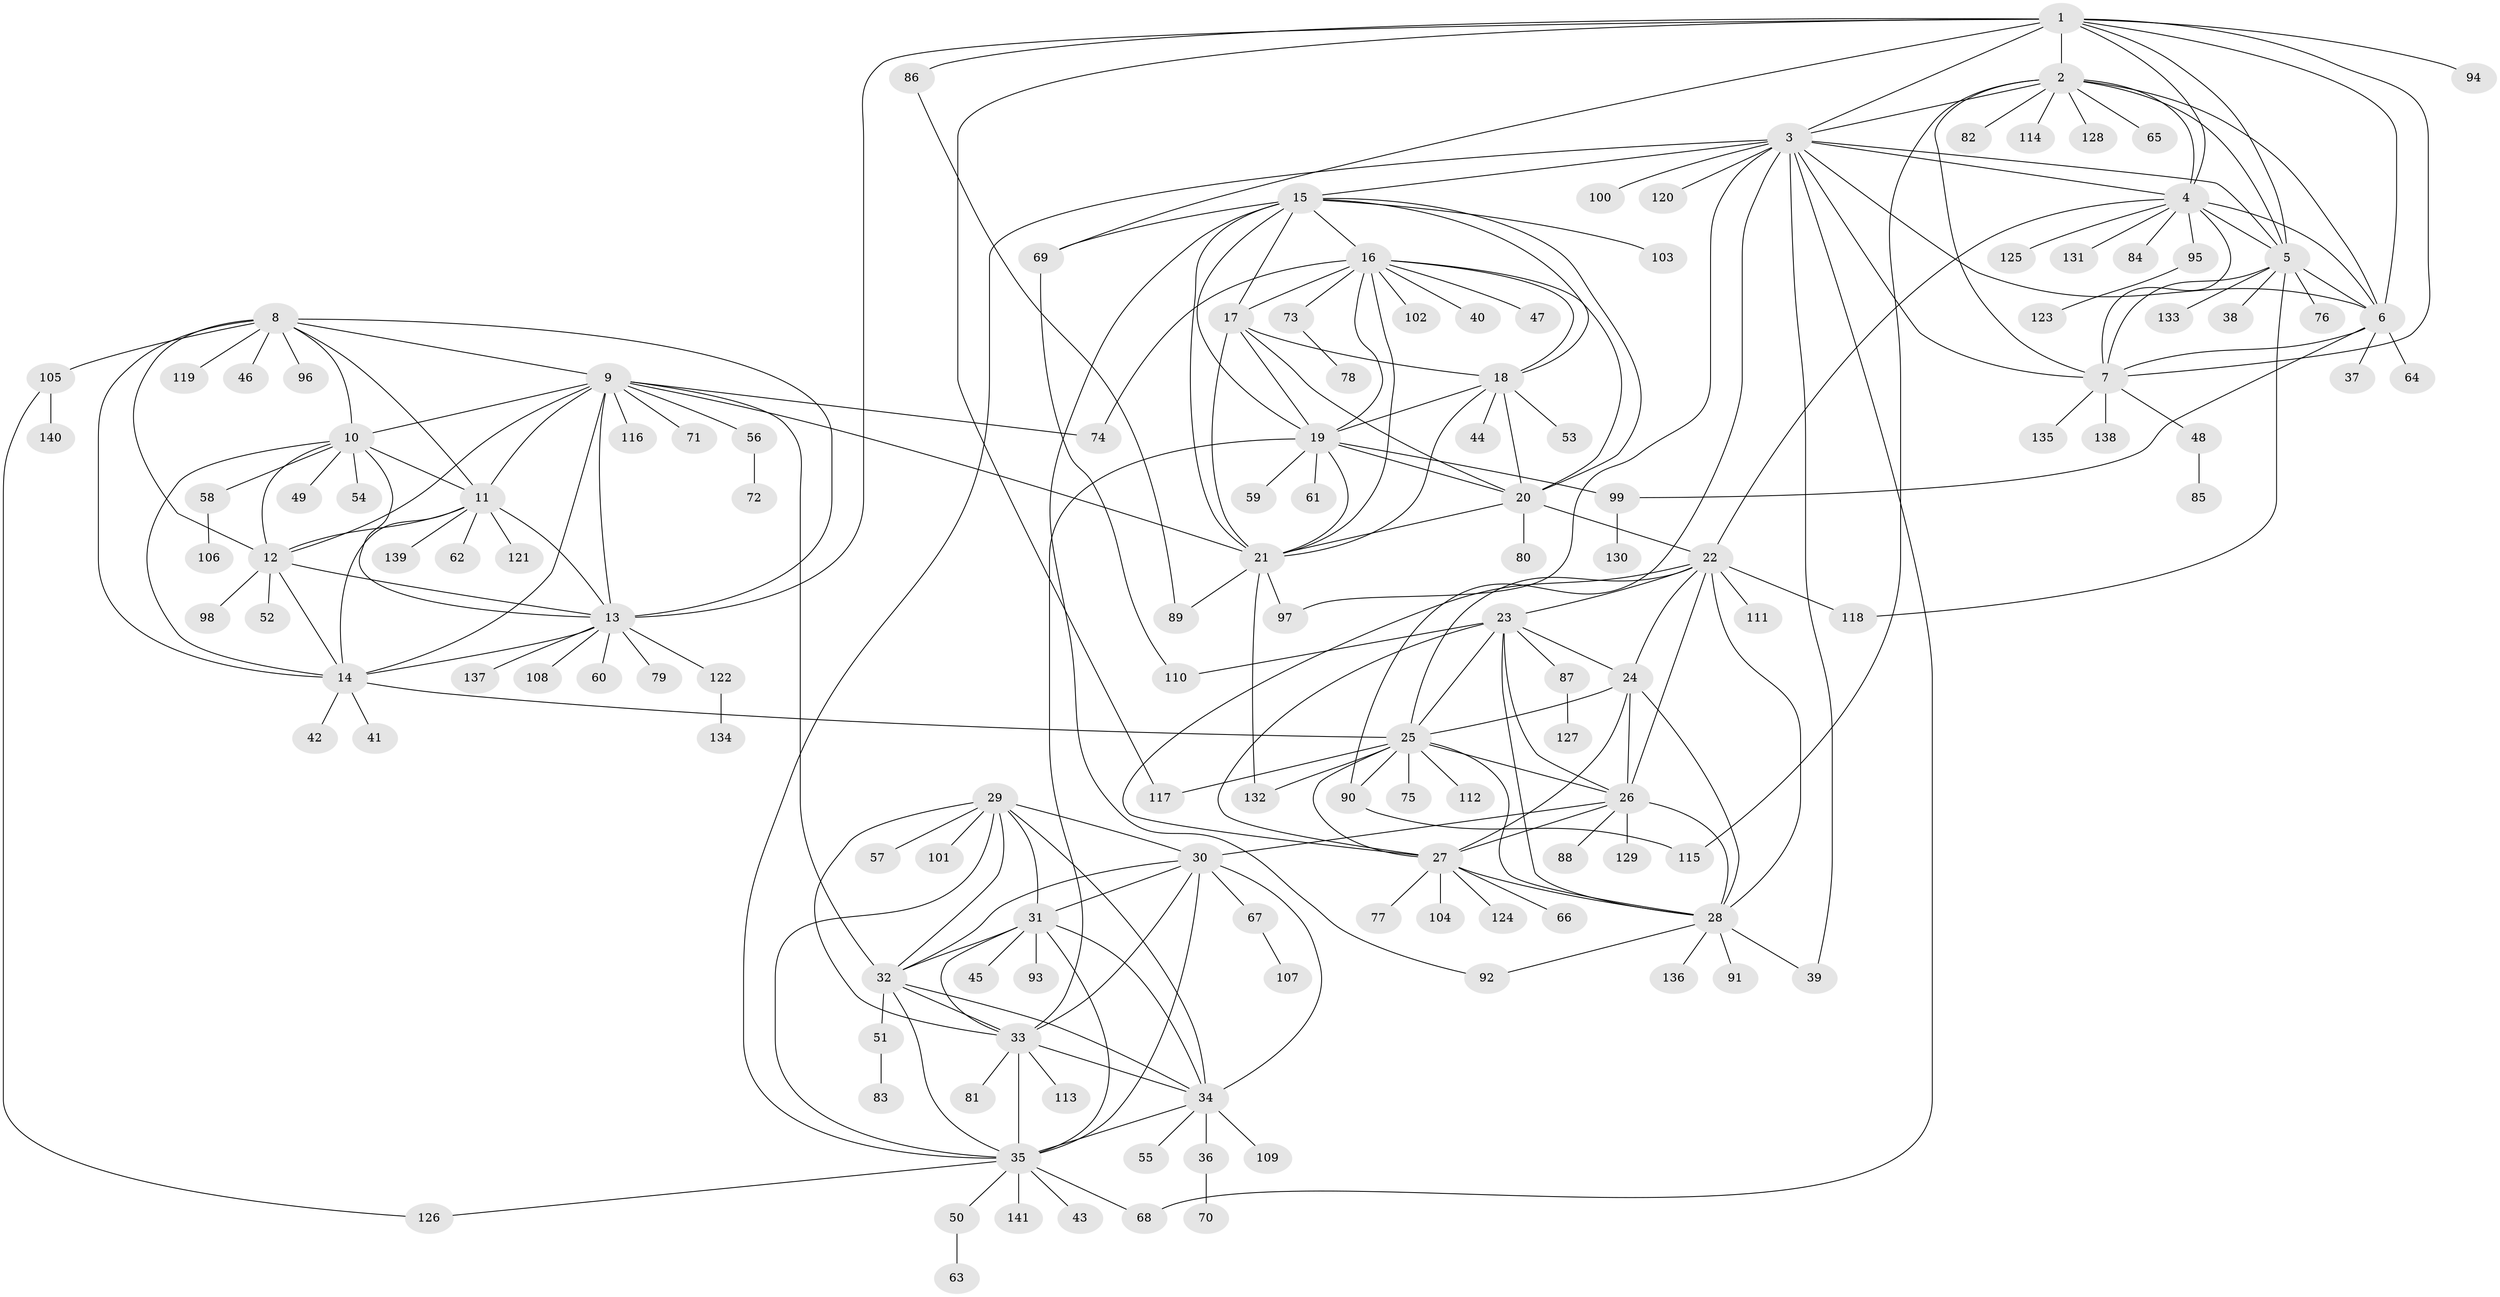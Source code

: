 // Generated by graph-tools (version 1.1) at 2025/37/03/09/25 02:37:31]
// undirected, 141 vertices, 236 edges
graph export_dot {
graph [start="1"]
  node [color=gray90,style=filled];
  1;
  2;
  3;
  4;
  5;
  6;
  7;
  8;
  9;
  10;
  11;
  12;
  13;
  14;
  15;
  16;
  17;
  18;
  19;
  20;
  21;
  22;
  23;
  24;
  25;
  26;
  27;
  28;
  29;
  30;
  31;
  32;
  33;
  34;
  35;
  36;
  37;
  38;
  39;
  40;
  41;
  42;
  43;
  44;
  45;
  46;
  47;
  48;
  49;
  50;
  51;
  52;
  53;
  54;
  55;
  56;
  57;
  58;
  59;
  60;
  61;
  62;
  63;
  64;
  65;
  66;
  67;
  68;
  69;
  70;
  71;
  72;
  73;
  74;
  75;
  76;
  77;
  78;
  79;
  80;
  81;
  82;
  83;
  84;
  85;
  86;
  87;
  88;
  89;
  90;
  91;
  92;
  93;
  94;
  95;
  96;
  97;
  98;
  99;
  100;
  101;
  102;
  103;
  104;
  105;
  106;
  107;
  108;
  109;
  110;
  111;
  112;
  113;
  114;
  115;
  116;
  117;
  118;
  119;
  120;
  121;
  122;
  123;
  124;
  125;
  126;
  127;
  128;
  129;
  130;
  131;
  132;
  133;
  134;
  135;
  136;
  137;
  138;
  139;
  140;
  141;
  1 -- 2;
  1 -- 3;
  1 -- 4;
  1 -- 5;
  1 -- 6;
  1 -- 7;
  1 -- 13;
  1 -- 69;
  1 -- 86;
  1 -- 94;
  1 -- 117;
  2 -- 3;
  2 -- 4;
  2 -- 5;
  2 -- 6;
  2 -- 7;
  2 -- 65;
  2 -- 82;
  2 -- 114;
  2 -- 115;
  2 -- 128;
  3 -- 4;
  3 -- 5;
  3 -- 6;
  3 -- 7;
  3 -- 15;
  3 -- 35;
  3 -- 39;
  3 -- 68;
  3 -- 90;
  3 -- 97;
  3 -- 100;
  3 -- 120;
  4 -- 5;
  4 -- 6;
  4 -- 7;
  4 -- 22;
  4 -- 84;
  4 -- 95;
  4 -- 125;
  4 -- 131;
  5 -- 6;
  5 -- 7;
  5 -- 38;
  5 -- 76;
  5 -- 118;
  5 -- 133;
  6 -- 7;
  6 -- 37;
  6 -- 64;
  6 -- 99;
  7 -- 48;
  7 -- 135;
  7 -- 138;
  8 -- 9;
  8 -- 10;
  8 -- 11;
  8 -- 12;
  8 -- 13;
  8 -- 14;
  8 -- 46;
  8 -- 96;
  8 -- 105;
  8 -- 119;
  9 -- 10;
  9 -- 11;
  9 -- 12;
  9 -- 13;
  9 -- 14;
  9 -- 21;
  9 -- 32;
  9 -- 56;
  9 -- 71;
  9 -- 74;
  9 -- 116;
  10 -- 11;
  10 -- 12;
  10 -- 13;
  10 -- 14;
  10 -- 49;
  10 -- 54;
  10 -- 58;
  11 -- 12;
  11 -- 13;
  11 -- 14;
  11 -- 62;
  11 -- 121;
  11 -- 139;
  12 -- 13;
  12 -- 14;
  12 -- 52;
  12 -- 98;
  13 -- 14;
  13 -- 60;
  13 -- 79;
  13 -- 108;
  13 -- 122;
  13 -- 137;
  14 -- 25;
  14 -- 41;
  14 -- 42;
  15 -- 16;
  15 -- 17;
  15 -- 18;
  15 -- 19;
  15 -- 20;
  15 -- 21;
  15 -- 69;
  15 -- 92;
  15 -- 103;
  16 -- 17;
  16 -- 18;
  16 -- 19;
  16 -- 20;
  16 -- 21;
  16 -- 40;
  16 -- 47;
  16 -- 73;
  16 -- 74;
  16 -- 102;
  17 -- 18;
  17 -- 19;
  17 -- 20;
  17 -- 21;
  18 -- 19;
  18 -- 20;
  18 -- 21;
  18 -- 44;
  18 -- 53;
  19 -- 20;
  19 -- 21;
  19 -- 33;
  19 -- 59;
  19 -- 61;
  19 -- 99;
  20 -- 21;
  20 -- 22;
  20 -- 80;
  21 -- 89;
  21 -- 97;
  21 -- 132;
  22 -- 23;
  22 -- 24;
  22 -- 25;
  22 -- 26;
  22 -- 27;
  22 -- 28;
  22 -- 111;
  22 -- 118;
  23 -- 24;
  23 -- 25;
  23 -- 26;
  23 -- 27;
  23 -- 28;
  23 -- 87;
  23 -- 110;
  24 -- 25;
  24 -- 26;
  24 -- 27;
  24 -- 28;
  25 -- 26;
  25 -- 27;
  25 -- 28;
  25 -- 75;
  25 -- 90;
  25 -- 112;
  25 -- 117;
  25 -- 132;
  26 -- 27;
  26 -- 28;
  26 -- 30;
  26 -- 88;
  26 -- 129;
  27 -- 28;
  27 -- 66;
  27 -- 77;
  27 -- 104;
  27 -- 124;
  28 -- 39;
  28 -- 91;
  28 -- 92;
  28 -- 136;
  29 -- 30;
  29 -- 31;
  29 -- 32;
  29 -- 33;
  29 -- 34;
  29 -- 35;
  29 -- 57;
  29 -- 101;
  30 -- 31;
  30 -- 32;
  30 -- 33;
  30 -- 34;
  30 -- 35;
  30 -- 67;
  31 -- 32;
  31 -- 33;
  31 -- 34;
  31 -- 35;
  31 -- 45;
  31 -- 93;
  32 -- 33;
  32 -- 34;
  32 -- 35;
  32 -- 51;
  33 -- 34;
  33 -- 35;
  33 -- 81;
  33 -- 113;
  34 -- 35;
  34 -- 36;
  34 -- 55;
  34 -- 109;
  35 -- 43;
  35 -- 50;
  35 -- 68;
  35 -- 126;
  35 -- 141;
  36 -- 70;
  48 -- 85;
  50 -- 63;
  51 -- 83;
  56 -- 72;
  58 -- 106;
  67 -- 107;
  69 -- 110;
  73 -- 78;
  86 -- 89;
  87 -- 127;
  90 -- 115;
  95 -- 123;
  99 -- 130;
  105 -- 126;
  105 -- 140;
  122 -- 134;
}
